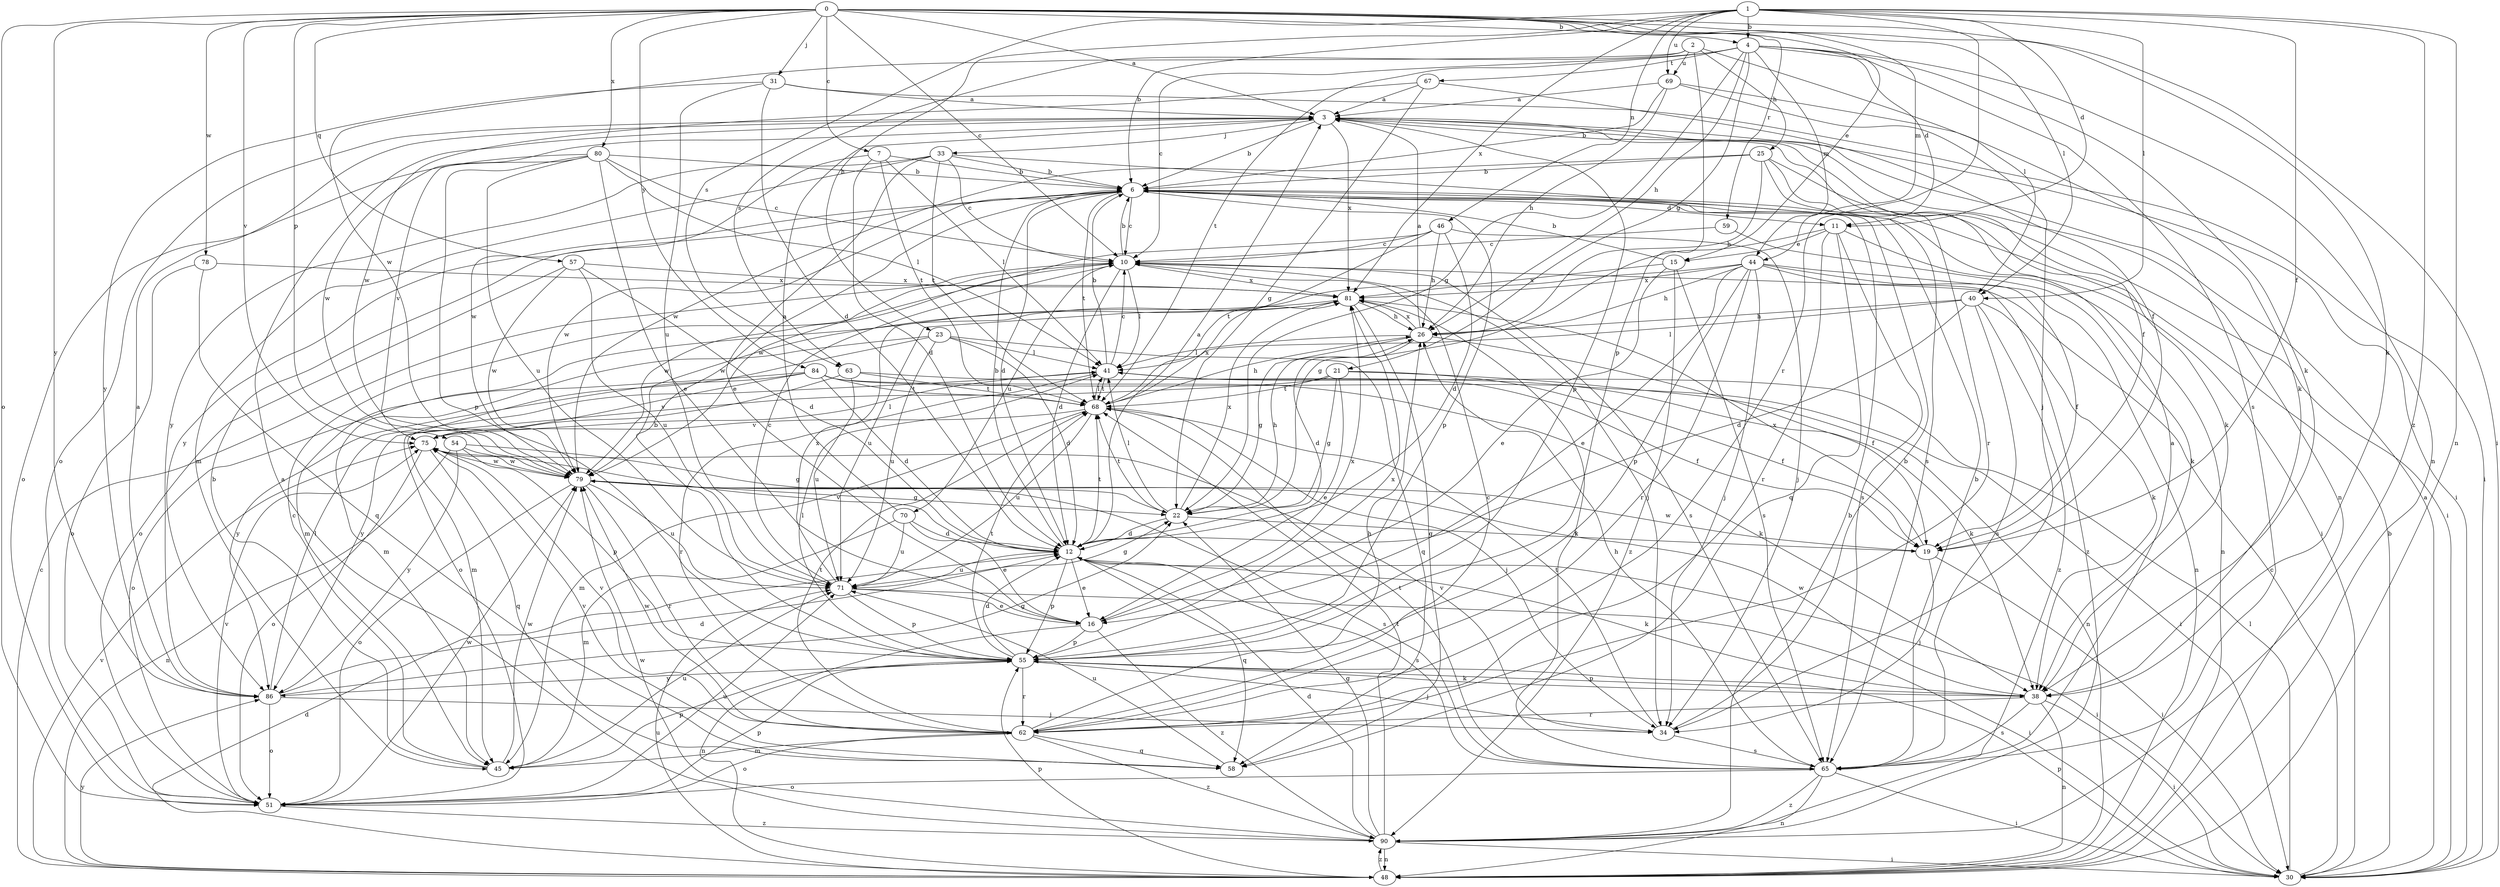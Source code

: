 strict digraph  {
0;
1;
2;
3;
4;
6;
7;
10;
11;
12;
15;
16;
19;
21;
22;
23;
25;
26;
30;
31;
33;
34;
38;
40;
41;
44;
45;
46;
48;
51;
54;
55;
57;
58;
59;
62;
63;
65;
67;
68;
69;
70;
71;
75;
78;
79;
80;
81;
84;
86;
90;
0 -> 3  [label=a];
0 -> 4  [label=b];
0 -> 7  [label=c];
0 -> 10  [label=c];
0 -> 15  [label=e];
0 -> 30  [label=i];
0 -> 31  [label=j];
0 -> 38  [label=k];
0 -> 40  [label=l];
0 -> 44  [label=m];
0 -> 51  [label=o];
0 -> 54  [label=p];
0 -> 57  [label=q];
0 -> 59  [label=r];
0 -> 75  [label=v];
0 -> 78  [label=w];
0 -> 80  [label=x];
0 -> 84  [label=y];
0 -> 86  [label=y];
1 -> 4  [label=b];
1 -> 6  [label=b];
1 -> 11  [label=d];
1 -> 19  [label=f];
1 -> 23  [label=h];
1 -> 40  [label=l];
1 -> 46  [label=n];
1 -> 48  [label=n];
1 -> 62  [label=r];
1 -> 63  [label=s];
1 -> 69  [label=u];
1 -> 81  [label=x];
1 -> 90  [label=z];
2 -> 25  [label=h];
2 -> 40  [label=l];
2 -> 55  [label=p];
2 -> 63  [label=s];
2 -> 69  [label=u];
2 -> 79  [label=w];
3 -> 6  [label=b];
3 -> 19  [label=f];
3 -> 30  [label=i];
3 -> 33  [label=j];
3 -> 48  [label=n];
3 -> 51  [label=o];
3 -> 55  [label=p];
3 -> 79  [label=w];
3 -> 81  [label=x];
4 -> 10  [label=c];
4 -> 11  [label=d];
4 -> 21  [label=g];
4 -> 22  [label=g];
4 -> 26  [label=h];
4 -> 38  [label=k];
4 -> 44  [label=m];
4 -> 48  [label=n];
4 -> 65  [label=s];
4 -> 67  [label=t];
4 -> 68  [label=t];
6 -> 10  [label=c];
6 -> 11  [label=d];
6 -> 12  [label=d];
6 -> 30  [label=i];
6 -> 55  [label=p];
6 -> 68  [label=t];
6 -> 79  [label=w];
6 -> 86  [label=y];
7 -> 6  [label=b];
7 -> 12  [label=d];
7 -> 41  [label=l];
7 -> 68  [label=t];
7 -> 79  [label=w];
10 -> 6  [label=b];
10 -> 12  [label=d];
10 -> 34  [label=j];
10 -> 41  [label=l];
10 -> 65  [label=s];
10 -> 70  [label=u];
10 -> 79  [label=w];
10 -> 81  [label=x];
11 -> 15  [label=e];
11 -> 22  [label=g];
11 -> 48  [label=n];
11 -> 58  [label=q];
11 -> 62  [label=r];
11 -> 65  [label=s];
12 -> 3  [label=a];
12 -> 6  [label=b];
12 -> 16  [label=e];
12 -> 30  [label=i];
12 -> 38  [label=k];
12 -> 55  [label=p];
12 -> 58  [label=q];
12 -> 65  [label=s];
12 -> 68  [label=t];
12 -> 71  [label=u];
12 -> 75  [label=v];
15 -> 6  [label=b];
15 -> 16  [label=e];
15 -> 65  [label=s];
15 -> 81  [label=x];
15 -> 90  [label=z];
16 -> 48  [label=n];
16 -> 55  [label=p];
16 -> 81  [label=x];
16 -> 90  [label=z];
19 -> 30  [label=i];
19 -> 34  [label=j];
19 -> 79  [label=w];
19 -> 81  [label=x];
21 -> 16  [label=e];
21 -> 19  [label=f];
21 -> 22  [label=g];
21 -> 48  [label=n];
21 -> 68  [label=t];
21 -> 86  [label=y];
22 -> 12  [label=d];
22 -> 19  [label=f];
22 -> 26  [label=h];
22 -> 41  [label=l];
22 -> 68  [label=t];
22 -> 81  [label=x];
23 -> 12  [label=d];
23 -> 41  [label=l];
23 -> 45  [label=m];
23 -> 51  [label=o];
23 -> 58  [label=q];
23 -> 71  [label=u];
25 -> 6  [label=b];
25 -> 26  [label=h];
25 -> 30  [label=i];
25 -> 38  [label=k];
25 -> 62  [label=r];
25 -> 79  [label=w];
26 -> 3  [label=a];
26 -> 12  [label=d];
26 -> 19  [label=f];
26 -> 22  [label=g];
26 -> 41  [label=l];
26 -> 81  [label=x];
30 -> 3  [label=a];
30 -> 6  [label=b];
30 -> 10  [label=c];
30 -> 41  [label=l];
30 -> 55  [label=p];
31 -> 3  [label=a];
31 -> 12  [label=d];
31 -> 30  [label=i];
31 -> 71  [label=u];
31 -> 86  [label=y];
33 -> 6  [label=b];
33 -> 10  [label=c];
33 -> 16  [label=e];
33 -> 45  [label=m];
33 -> 65  [label=s];
33 -> 68  [label=t];
33 -> 86  [label=y];
34 -> 6  [label=b];
34 -> 65  [label=s];
34 -> 68  [label=t];
34 -> 75  [label=v];
38 -> 30  [label=i];
38 -> 48  [label=n];
38 -> 55  [label=p];
38 -> 62  [label=r];
38 -> 65  [label=s];
38 -> 79  [label=w];
40 -> 12  [label=d];
40 -> 26  [label=h];
40 -> 38  [label=k];
40 -> 41  [label=l];
40 -> 65  [label=s];
40 -> 90  [label=z];
41 -> 6  [label=b];
41 -> 10  [label=c];
41 -> 19  [label=f];
41 -> 62  [label=r];
41 -> 68  [label=t];
44 -> 16  [label=e];
44 -> 19  [label=f];
44 -> 26  [label=h];
44 -> 34  [label=j];
44 -> 48  [label=n];
44 -> 55  [label=p];
44 -> 62  [label=r];
44 -> 79  [label=w];
44 -> 81  [label=x];
44 -> 90  [label=z];
45 -> 6  [label=b];
45 -> 10  [label=c];
45 -> 55  [label=p];
45 -> 71  [label=u];
45 -> 79  [label=w];
46 -> 10  [label=c];
46 -> 12  [label=d];
46 -> 26  [label=h];
46 -> 34  [label=j];
46 -> 68  [label=t];
46 -> 79  [label=w];
48 -> 10  [label=c];
48 -> 12  [label=d];
48 -> 55  [label=p];
48 -> 71  [label=u];
48 -> 75  [label=v];
48 -> 86  [label=y];
48 -> 90  [label=z];
51 -> 55  [label=p];
51 -> 71  [label=u];
51 -> 75  [label=v];
51 -> 79  [label=w];
51 -> 90  [label=z];
54 -> 22  [label=g];
54 -> 48  [label=n];
54 -> 55  [label=p];
54 -> 79  [label=w];
54 -> 86  [label=y];
55 -> 6  [label=b];
55 -> 12  [label=d];
55 -> 34  [label=j];
55 -> 38  [label=k];
55 -> 41  [label=l];
55 -> 62  [label=r];
55 -> 68  [label=t];
55 -> 81  [label=x];
55 -> 86  [label=y];
57 -> 12  [label=d];
57 -> 51  [label=o];
57 -> 71  [label=u];
57 -> 79  [label=w];
57 -> 81  [label=x];
58 -> 71  [label=u];
58 -> 75  [label=v];
59 -> 10  [label=c];
59 -> 38  [label=k];
62 -> 10  [label=c];
62 -> 26  [label=h];
62 -> 45  [label=m];
62 -> 51  [label=o];
62 -> 58  [label=q];
62 -> 68  [label=t];
62 -> 75  [label=v];
62 -> 79  [label=w];
62 -> 90  [label=z];
63 -> 38  [label=k];
63 -> 45  [label=m];
63 -> 68  [label=t];
63 -> 71  [label=u];
65 -> 3  [label=a];
65 -> 6  [label=b];
65 -> 26  [label=h];
65 -> 30  [label=i];
65 -> 48  [label=n];
65 -> 51  [label=o];
65 -> 68  [label=t];
65 -> 81  [label=x];
65 -> 90  [label=z];
67 -> 3  [label=a];
67 -> 19  [label=f];
67 -> 22  [label=g];
67 -> 79  [label=w];
68 -> 26  [label=h];
68 -> 34  [label=j];
68 -> 41  [label=l];
68 -> 45  [label=m];
68 -> 71  [label=u];
68 -> 75  [label=v];
68 -> 81  [label=x];
69 -> 3  [label=a];
69 -> 6  [label=b];
69 -> 26  [label=h];
69 -> 34  [label=j];
69 -> 38  [label=k];
70 -> 3  [label=a];
70 -> 12  [label=d];
70 -> 16  [label=e];
70 -> 45  [label=m];
70 -> 71  [label=u];
71 -> 10  [label=c];
71 -> 16  [label=e];
71 -> 22  [label=g];
71 -> 30  [label=i];
71 -> 55  [label=p];
71 -> 81  [label=x];
75 -> 41  [label=l];
75 -> 51  [label=o];
75 -> 58  [label=q];
75 -> 79  [label=w];
78 -> 51  [label=o];
78 -> 58  [label=q];
78 -> 81  [label=x];
79 -> 22  [label=g];
79 -> 51  [label=o];
79 -> 62  [label=r];
79 -> 65  [label=s];
79 -> 71  [label=u];
80 -> 6  [label=b];
80 -> 10  [label=c];
80 -> 16  [label=e];
80 -> 41  [label=l];
80 -> 51  [label=o];
80 -> 55  [label=p];
80 -> 71  [label=u];
80 -> 75  [label=v];
81 -> 26  [label=h];
81 -> 45  [label=m];
81 -> 58  [label=q];
81 -> 71  [label=u];
84 -> 12  [label=d];
84 -> 30  [label=i];
84 -> 38  [label=k];
84 -> 51  [label=o];
84 -> 68  [label=t];
84 -> 75  [label=v];
84 -> 86  [label=y];
86 -> 3  [label=a];
86 -> 12  [label=d];
86 -> 22  [label=g];
86 -> 34  [label=j];
86 -> 41  [label=l];
86 -> 51  [label=o];
90 -> 3  [label=a];
90 -> 6  [label=b];
90 -> 12  [label=d];
90 -> 22  [label=g];
90 -> 30  [label=i];
90 -> 48  [label=n];
90 -> 68  [label=t];
90 -> 79  [label=w];
}
